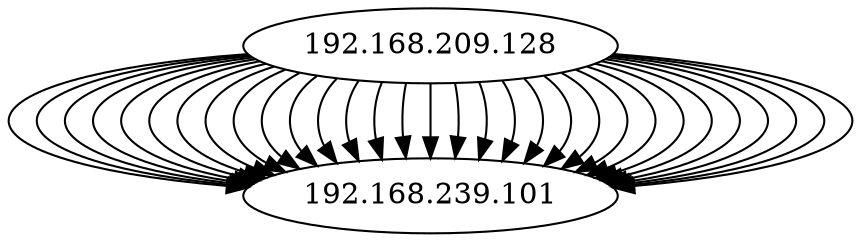 digraph NWTraffic_update {
  "192.168.209.128" [degree=31, in_degree=0, out_degree=31, activity_score=0.96, total_connections=31];
  "192.168.239.101" [degree=31, in_degree=31, out_degree=0, activity_score=0.96, total_connections=31];
  "192.168.209.128" -> "192.168.239.101" [protocol_UNKNOWN=0.00,protocol_TCP=1.00,protocol_UDP=0.00,protocol_ICMP=0.00,timestamp_sin=-0.57,timestamp_cos=-0.82,src_port_type=0.50,dst_port_type=0.00,conn_state_successful=1.00,conn_state_rejected_reset=0.00,conn_state_partial=0.00,conn_state_suspicious=0.00,conn_state_other=0.00,local_orig=1.00,local_resp=1.00,history_length=0.70,orig_bytes=0.76,resp_bytes=0.80,orig_pkts=0.32,resp_pkts=0.32,orig_ip_bytes=0.77,resp_ip_bytes=0.80,service_HTTP=0.00,service_FTP=0.00,service_SSH=0.00,service_DNS=0.00,service_UNKNOWN=1.00  ];
  "192.168.209.128" [degree=31, in_degree=0, out_degree=31, activity_score=0.96, total_connections=31];
  "192.168.239.101" [degree=31, in_degree=31, out_degree=0, activity_score=0.96, total_connections=31];
  "192.168.209.128" -> "192.168.239.101" [protocol_UNKNOWN=0.00,protocol_TCP=1.00,protocol_UDP=0.00,protocol_ICMP=0.00,timestamp_sin=-0.57,timestamp_cos=-0.82,src_port_type=0.50,dst_port_type=0.00,conn_state_successful=1.00,conn_state_rejected_reset=0.00,conn_state_partial=0.00,conn_state_suspicious=0.00,conn_state_other=0.00,local_orig=1.00,local_resp=1.00,history_length=0.60,orig_bytes=0.76,resp_bytes=0.80,orig_pkts=0.32,resp_pkts=0.32,orig_ip_bytes=0.76,resp_ip_bytes=0.80,service_HTTP=0.00,service_FTP=0.00,service_SSH=0.00,service_DNS=0.00,service_UNKNOWN=1.00  ];
  "192.168.209.128" [degree=31, in_degree=0, out_degree=31, activity_score=0.96, total_connections=31];
  "192.168.239.101" [degree=31, in_degree=31, out_degree=0, activity_score=0.96, total_connections=31];
  "192.168.209.128" -> "192.168.239.101" [protocol_UNKNOWN=0.00,protocol_TCP=1.00,protocol_UDP=0.00,protocol_ICMP=0.00,timestamp_sin=-0.57,timestamp_cos=-0.82,src_port_type=0.50,dst_port_type=0.00,conn_state_successful=1.00,conn_state_rejected_reset=0.00,conn_state_partial=0.00,conn_state_suspicious=0.00,conn_state_other=0.00,local_orig=1.00,local_resp=1.00,history_length=0.80,orig_bytes=0.75,resp_bytes=0.80,orig_pkts=0.32,resp_pkts=0.32,orig_ip_bytes=0.76,resp_ip_bytes=0.80,service_HTTP=0.00,service_FTP=0.00,service_SSH=0.00,service_DNS=0.00,service_UNKNOWN=1.00  ];
  "192.168.209.128" [degree=31, in_degree=0, out_degree=31, activity_score=0.96, total_connections=31];
  "192.168.239.101" [degree=31, in_degree=31, out_degree=0, activity_score=0.96, total_connections=31];
  "192.168.209.128" -> "192.168.239.101" [protocol_UNKNOWN=0.00,protocol_TCP=1.00,protocol_UDP=0.00,protocol_ICMP=0.00,timestamp_sin=-0.57,timestamp_cos=-0.82,src_port_type=0.50,dst_port_type=0.00,conn_state_successful=1.00,conn_state_rejected_reset=0.00,conn_state_partial=0.00,conn_state_suspicious=0.00,conn_state_other=0.00,local_orig=1.00,local_resp=1.00,history_length=0.70,orig_bytes=0.76,resp_bytes=0.80,orig_pkts=0.32,resp_pkts=0.32,orig_ip_bytes=0.76,resp_ip_bytes=0.80,service_HTTP=0.00,service_FTP=0.00,service_SSH=0.00,service_DNS=0.00,service_UNKNOWN=1.00  ];
  "192.168.209.128" [degree=31, in_degree=0, out_degree=31, activity_score=0.96, total_connections=31];
  "192.168.239.101" [degree=31, in_degree=31, out_degree=0, activity_score=0.96, total_connections=31];
  "192.168.209.128" -> "192.168.239.101" [protocol_UNKNOWN=0.00,protocol_TCP=1.00,protocol_UDP=0.00,protocol_ICMP=0.00,timestamp_sin=-0.57,timestamp_cos=-0.82,src_port_type=0.50,dst_port_type=0.00,conn_state_successful=1.00,conn_state_rejected_reset=0.00,conn_state_partial=0.00,conn_state_suspicious=0.00,conn_state_other=0.00,local_orig=1.00,local_resp=1.00,history_length=0.80,orig_bytes=0.75,resp_bytes=0.79,orig_pkts=0.32,resp_pkts=0.31,orig_ip_bytes=0.76,resp_ip_bytes=0.80,service_HTTP=0.00,service_FTP=0.00,service_SSH=0.00,service_DNS=0.00,service_UNKNOWN=1.00  ];
  "192.168.209.128" [degree=31, in_degree=0, out_degree=31, activity_score=0.96, total_connections=31];
  "192.168.239.101" [degree=31, in_degree=31, out_degree=0, activity_score=0.96, total_connections=31];
  "192.168.209.128" -> "192.168.239.101" [protocol_UNKNOWN=0.00,protocol_TCP=1.00,protocol_UDP=0.00,protocol_ICMP=0.00,timestamp_sin=-0.57,timestamp_cos=-0.82,src_port_type=0.50,dst_port_type=0.00,conn_state_successful=1.00,conn_state_rejected_reset=0.00,conn_state_partial=0.00,conn_state_suspicious=0.00,conn_state_other=0.00,local_orig=1.00,local_resp=1.00,history_length=0.70,orig_bytes=0.75,resp_bytes=0.80,orig_pkts=0.32,resp_pkts=0.32,orig_ip_bytes=0.76,resp_ip_bytes=0.80,service_HTTP=0.00,service_FTP=0.00,service_SSH=0.00,service_DNS=0.00,service_UNKNOWN=1.00  ];
  "192.168.209.128" [degree=31, in_degree=0, out_degree=31, activity_score=0.96, total_connections=31];
  "192.168.239.101" [degree=31, in_degree=31, out_degree=0, activity_score=0.96, total_connections=31];
  "192.168.209.128" -> "192.168.239.101" [protocol_UNKNOWN=0.00,protocol_TCP=1.00,protocol_UDP=0.00,protocol_ICMP=0.00,timestamp_sin=-0.57,timestamp_cos=-0.82,src_port_type=0.50,dst_port_type=0.00,conn_state_successful=1.00,conn_state_rejected_reset=0.00,conn_state_partial=0.00,conn_state_suspicious=0.00,conn_state_other=0.00,local_orig=1.00,local_resp=1.00,history_length=0.90,orig_bytes=0.75,resp_bytes=0.80,orig_pkts=0.32,resp_pkts=0.32,orig_ip_bytes=0.76,resp_ip_bytes=0.80,service_HTTP=0.00,service_FTP=0.00,service_SSH=0.00,service_DNS=0.00,service_UNKNOWN=1.00  ];
  "192.168.209.128" [degree=31, in_degree=0, out_degree=31, activity_score=0.96, total_connections=31];
  "192.168.239.101" [degree=31, in_degree=31, out_degree=0, activity_score=0.96, total_connections=31];
  "192.168.209.128" -> "192.168.239.101" [protocol_UNKNOWN=0.00,protocol_TCP=1.00,protocol_UDP=0.00,protocol_ICMP=0.00,timestamp_sin=-0.57,timestamp_cos=-0.82,src_port_type=0.50,dst_port_type=0.00,conn_state_successful=1.00,conn_state_rejected_reset=0.00,conn_state_partial=0.00,conn_state_suspicious=0.00,conn_state_other=0.00,local_orig=1.00,local_resp=1.00,history_length=0.80,orig_bytes=0.76,resp_bytes=0.80,orig_pkts=0.32,resp_pkts=0.32,orig_ip_bytes=0.77,resp_ip_bytes=0.81,service_HTTP=0.00,service_FTP=0.00,service_SSH=0.00,service_DNS=0.00,service_UNKNOWN=1.00  ];
  "192.168.209.128" [degree=31, in_degree=0, out_degree=31, activity_score=0.96, total_connections=31];
  "192.168.239.101" [degree=31, in_degree=31, out_degree=0, activity_score=0.96, total_connections=31];
  "192.168.209.128" -> "192.168.239.101" [protocol_UNKNOWN=0.00,protocol_TCP=1.00,protocol_UDP=0.00,protocol_ICMP=0.00,timestamp_sin=-0.57,timestamp_cos=-0.82,src_port_type=0.50,dst_port_type=0.00,conn_state_successful=1.00,conn_state_rejected_reset=0.00,conn_state_partial=0.00,conn_state_suspicious=0.00,conn_state_other=0.00,local_orig=1.00,local_resp=1.00,history_length=1.00,orig_bytes=0.78,resp_bytes=0.82,orig_pkts=0.34,resp_pkts=0.34,orig_ip_bytes=0.79,resp_ip_bytes=0.83,service_HTTP=0.00,service_FTP=0.00,service_SSH=0.00,service_DNS=0.00,service_UNKNOWN=1.00  ];
  "192.168.209.128" [degree=31, in_degree=0, out_degree=31, activity_score=0.96, total_connections=31];
  "192.168.239.101" [degree=31, in_degree=31, out_degree=0, activity_score=0.96, total_connections=31];
  "192.168.209.128" -> "192.168.239.101" [protocol_UNKNOWN=0.00,protocol_TCP=1.00,protocol_UDP=0.00,protocol_ICMP=0.00,timestamp_sin=-0.57,timestamp_cos=-0.82,src_port_type=0.50,dst_port_type=0.00,conn_state_successful=1.00,conn_state_rejected_reset=0.00,conn_state_partial=0.00,conn_state_suspicious=0.00,conn_state_other=0.00,local_orig=1.00,local_resp=1.00,history_length=0.90,orig_bytes=0.78,resp_bytes=0.82,orig_pkts=0.34,resp_pkts=0.34,orig_ip_bytes=0.79,resp_ip_bytes=0.82,service_HTTP=0.00,service_FTP=0.00,service_SSH=0.00,service_DNS=0.00,service_UNKNOWN=1.00  ];
  "192.168.209.128" [degree=31, in_degree=0, out_degree=31, activity_score=0.96, total_connections=31];
  "192.168.239.101" [degree=31, in_degree=31, out_degree=0, activity_score=0.96, total_connections=31];
  "192.168.209.128" -> "192.168.239.101" [protocol_UNKNOWN=0.00,protocol_TCP=1.00,protocol_UDP=0.00,protocol_ICMP=0.00,timestamp_sin=-0.57,timestamp_cos=-0.82,src_port_type=0.50,dst_port_type=0.00,conn_state_successful=1.00,conn_state_rejected_reset=0.00,conn_state_partial=0.00,conn_state_suspicious=0.00,conn_state_other=0.00,local_orig=1.00,local_resp=1.00,history_length=0.90,orig_bytes=0.78,resp_bytes=0.82,orig_pkts=0.34,resp_pkts=0.34,orig_ip_bytes=0.79,resp_ip_bytes=0.83,service_HTTP=0.00,service_FTP=0.00,service_SSH=0.00,service_DNS=0.00,service_UNKNOWN=1.00  ];
  "192.168.209.128" [degree=31, in_degree=0, out_degree=31, activity_score=0.96, total_connections=31];
  "192.168.239.101" [degree=31, in_degree=31, out_degree=0, activity_score=0.96, total_connections=31];
  "192.168.209.128" -> "192.168.239.101" [protocol_UNKNOWN=0.00,protocol_TCP=1.00,protocol_UDP=0.00,protocol_ICMP=0.00,timestamp_sin=-0.57,timestamp_cos=-0.82,src_port_type=0.50,dst_port_type=0.00,conn_state_successful=1.00,conn_state_rejected_reset=0.00,conn_state_partial=0.00,conn_state_suspicious=0.00,conn_state_other=0.00,local_orig=1.00,local_resp=1.00,history_length=1.00,orig_bytes=0.78,resp_bytes=0.82,orig_pkts=0.34,resp_pkts=0.34,orig_ip_bytes=0.79,resp_ip_bytes=0.82,service_HTTP=0.00,service_FTP=0.00,service_SSH=0.00,service_DNS=0.00,service_UNKNOWN=1.00  ];
  "192.168.209.128" [degree=31, in_degree=0, out_degree=31, activity_score=0.96, total_connections=31];
  "192.168.239.101" [degree=31, in_degree=31, out_degree=0, activity_score=0.96, total_connections=31];
  "192.168.209.128" -> "192.168.239.101" [protocol_UNKNOWN=0.00,protocol_TCP=1.00,protocol_UDP=0.00,protocol_ICMP=0.00,timestamp_sin=-0.57,timestamp_cos=-0.82,src_port_type=0.50,dst_port_type=0.00,conn_state_successful=1.00,conn_state_rejected_reset=0.00,conn_state_partial=0.00,conn_state_suspicious=0.00,conn_state_other=0.00,local_orig=1.00,local_resp=1.00,history_length=0.90,orig_bytes=0.78,resp_bytes=0.82,orig_pkts=0.34,resp_pkts=0.34,orig_ip_bytes=0.79,resp_ip_bytes=0.82,service_HTTP=0.00,service_FTP=0.00,service_SSH=0.00,service_DNS=0.00,service_UNKNOWN=1.00  ];
  "192.168.209.128" [degree=31, in_degree=0, out_degree=31, activity_score=0.96, total_connections=31];
  "192.168.239.101" [degree=31, in_degree=31, out_degree=0, activity_score=0.96, total_connections=31];
  "192.168.209.128" -> "192.168.239.101" [protocol_UNKNOWN=0.00,protocol_TCP=1.00,protocol_UDP=0.00,protocol_ICMP=0.00,timestamp_sin=-0.57,timestamp_cos=-0.82,src_port_type=0.50,dst_port_type=0.00,conn_state_successful=1.00,conn_state_rejected_reset=0.00,conn_state_partial=0.00,conn_state_suspicious=0.00,conn_state_other=0.00,local_orig=1.00,local_resp=1.00,history_length=0.90,orig_bytes=0.78,resp_bytes=0.82,orig_pkts=0.34,resp_pkts=0.34,orig_ip_bytes=0.79,resp_ip_bytes=0.82,service_HTTP=0.00,service_FTP=0.00,service_SSH=0.00,service_DNS=0.00,service_UNKNOWN=1.00  ];
  "192.168.209.128" [degree=31, in_degree=0, out_degree=31, activity_score=0.96, total_connections=31];
  "192.168.239.101" [degree=31, in_degree=31, out_degree=0, activity_score=0.96, total_connections=31];
  "192.168.209.128" -> "192.168.239.101" [protocol_UNKNOWN=0.00,protocol_TCP=1.00,protocol_UDP=0.00,protocol_ICMP=0.00,timestamp_sin=-0.57,timestamp_cos=-0.82,src_port_type=0.50,dst_port_type=0.00,conn_state_successful=1.00,conn_state_rejected_reset=0.00,conn_state_partial=0.00,conn_state_suspicious=0.00,conn_state_other=0.00,local_orig=1.00,local_resp=1.00,history_length=1.00,orig_bytes=0.78,resp_bytes=0.82,orig_pkts=0.34,resp_pkts=0.34,orig_ip_bytes=0.79,resp_ip_bytes=0.83,service_HTTP=0.00,service_FTP=0.00,service_SSH=0.00,service_DNS=0.00,service_UNKNOWN=1.00  ];
  "192.168.209.128" [degree=31, in_degree=0, out_degree=31, activity_score=0.96, total_connections=31];
  "192.168.239.101" [degree=31, in_degree=31, out_degree=0, activity_score=0.96, total_connections=31];
  "192.168.209.128" -> "192.168.239.101" [protocol_UNKNOWN=0.00,protocol_TCP=1.00,protocol_UDP=0.00,protocol_ICMP=0.00,timestamp_sin=-0.57,timestamp_cos=-0.82,src_port_type=0.50,dst_port_type=0.00,conn_state_successful=1.00,conn_state_rejected_reset=0.00,conn_state_partial=0.00,conn_state_suspicious=0.00,conn_state_other=0.00,local_orig=1.00,local_resp=1.00,history_length=1.10,orig_bytes=0.78,resp_bytes=0.82,orig_pkts=0.34,resp_pkts=0.34,orig_ip_bytes=0.79,resp_ip_bytes=0.82,service_HTTP=0.00,service_FTP=0.00,service_SSH=0.00,service_DNS=0.00,service_UNKNOWN=1.00  ];
  "192.168.209.128" [degree=31, in_degree=0, out_degree=31, activity_score=0.96, total_connections=31];
  "192.168.239.101" [degree=31, in_degree=31, out_degree=0, activity_score=0.96, total_connections=31];
  "192.168.209.128" -> "192.168.239.101" [protocol_UNKNOWN=0.00,protocol_TCP=1.00,protocol_UDP=0.00,protocol_ICMP=0.00,timestamp_sin=-0.57,timestamp_cos=-0.82,src_port_type=0.50,dst_port_type=0.00,conn_state_successful=1.00,conn_state_rejected_reset=0.00,conn_state_partial=0.00,conn_state_suspicious=0.00,conn_state_other=0.00,local_orig=1.00,local_resp=1.00,history_length=0.90,orig_bytes=0.78,resp_bytes=0.82,orig_pkts=0.34,resp_pkts=0.34,orig_ip_bytes=0.79,resp_ip_bytes=0.82,service_HTTP=0.00,service_FTP=0.00,service_SSH=0.00,service_DNS=0.00,service_UNKNOWN=1.00  ];
  "192.168.209.128" [degree=31, in_degree=0, out_degree=31, activity_score=0.96, total_connections=31];
  "192.168.239.101" [degree=31, in_degree=31, out_degree=0, activity_score=0.96, total_connections=31];
  "192.168.209.128" -> "192.168.239.101" [protocol_UNKNOWN=0.00,protocol_TCP=1.00,protocol_UDP=0.00,protocol_ICMP=0.00,timestamp_sin=-0.57,timestamp_cos=-0.82,src_port_type=0.50,dst_port_type=0.00,conn_state_successful=1.00,conn_state_rejected_reset=0.00,conn_state_partial=0.00,conn_state_suspicious=0.00,conn_state_other=0.00,local_orig=1.00,local_resp=1.00,history_length=0.90,orig_bytes=0.78,resp_bytes=0.82,orig_pkts=0.34,resp_pkts=0.34,orig_ip_bytes=0.79,resp_ip_bytes=0.83,service_HTTP=0.00,service_FTP=0.00,service_SSH=0.00,service_DNS=0.00,service_UNKNOWN=1.00  ];
  "192.168.209.128" [degree=31, in_degree=0, out_degree=31, activity_score=0.96, total_connections=31];
  "192.168.239.101" [degree=31, in_degree=31, out_degree=0, activity_score=0.96, total_connections=31];
  "192.168.209.128" -> "192.168.239.101" [protocol_UNKNOWN=0.00,protocol_TCP=1.00,protocol_UDP=0.00,protocol_ICMP=0.00,timestamp_sin=-0.57,timestamp_cos=-0.82,src_port_type=0.50,dst_port_type=0.00,conn_state_successful=1.00,conn_state_rejected_reset=0.00,conn_state_partial=0.00,conn_state_suspicious=0.00,conn_state_other=0.00,local_orig=1.00,local_resp=1.00,history_length=0.90,orig_bytes=0.78,resp_bytes=0.82,orig_pkts=0.34,resp_pkts=0.34,orig_ip_bytes=0.79,resp_ip_bytes=0.83,service_HTTP=0.00,service_FTP=0.00,service_SSH=0.00,service_DNS=0.00,service_UNKNOWN=1.00  ];
  "192.168.209.128" [degree=31, in_degree=0, out_degree=31, activity_score=0.96, total_connections=31];
  "192.168.239.101" [degree=31, in_degree=31, out_degree=0, activity_score=0.96, total_connections=31];
  "192.168.209.128" -> "192.168.239.101" [protocol_UNKNOWN=0.00,protocol_TCP=1.00,protocol_UDP=0.00,protocol_ICMP=0.00,timestamp_sin=-0.57,timestamp_cos=-0.82,src_port_type=0.50,dst_port_type=0.00,conn_state_successful=1.00,conn_state_rejected_reset=0.00,conn_state_partial=0.00,conn_state_suspicious=0.00,conn_state_other=0.00,local_orig=1.00,local_resp=1.00,history_length=0.90,orig_bytes=0.78,resp_bytes=0.82,orig_pkts=0.34,resp_pkts=0.34,orig_ip_bytes=0.79,resp_ip_bytes=0.83,service_HTTP=0.00,service_FTP=0.00,service_SSH=0.00,service_DNS=0.00,service_UNKNOWN=1.00  ];
  "192.168.209.128" [degree=31, in_degree=0, out_degree=31, activity_score=0.96, total_connections=31];
  "192.168.239.101" [degree=31, in_degree=31, out_degree=0, activity_score=0.96, total_connections=31];
  "192.168.209.128" -> "192.168.239.101" [protocol_UNKNOWN=0.00,protocol_TCP=1.00,protocol_UDP=0.00,protocol_ICMP=0.00,timestamp_sin=-0.57,timestamp_cos=-0.82,src_port_type=0.50,dst_port_type=0.00,conn_state_successful=1.00,conn_state_rejected_reset=0.00,conn_state_partial=0.00,conn_state_suspicious=0.00,conn_state_other=0.00,local_orig=1.00,local_resp=1.00,history_length=0.90,orig_bytes=0.78,resp_bytes=0.82,orig_pkts=0.34,resp_pkts=0.34,orig_ip_bytes=0.79,resp_ip_bytes=0.82,service_HTTP=0.00,service_FTP=0.00,service_SSH=0.00,service_DNS=0.00,service_UNKNOWN=1.00  ];
  "192.168.209.128" [degree=31, in_degree=0, out_degree=31, activity_score=0.96, total_connections=31];
  "192.168.239.101" [degree=31, in_degree=31, out_degree=0, activity_score=0.96, total_connections=31];
  "192.168.209.128" -> "192.168.239.101" [protocol_UNKNOWN=0.00,protocol_TCP=1.00,protocol_UDP=0.00,protocol_ICMP=0.00,timestamp_sin=-0.57,timestamp_cos=-0.82,src_port_type=0.50,dst_port_type=0.00,conn_state_successful=1.00,conn_state_rejected_reset=0.00,conn_state_partial=0.00,conn_state_suspicious=0.00,conn_state_other=0.00,local_orig=1.00,local_resp=1.00,history_length=1.00,orig_bytes=0.78,resp_bytes=0.82,orig_pkts=0.34,resp_pkts=0.35,orig_ip_bytes=0.79,resp_ip_bytes=0.83,service_HTTP=0.00,service_FTP=0.00,service_SSH=0.00,service_DNS=0.00,service_UNKNOWN=1.00  ];
  "192.168.209.128" [degree=31, in_degree=0, out_degree=31, activity_score=0.96, total_connections=31];
  "192.168.239.101" [degree=31, in_degree=31, out_degree=0, activity_score=0.96, total_connections=31];
  "192.168.209.128" -> "192.168.239.101" [protocol_UNKNOWN=0.00,protocol_TCP=1.00,protocol_UDP=0.00,protocol_ICMP=0.00,timestamp_sin=-0.57,timestamp_cos=-0.82,src_port_type=0.50,dst_port_type=0.00,conn_state_successful=1.00,conn_state_rejected_reset=0.00,conn_state_partial=0.00,conn_state_suspicious=0.00,conn_state_other=0.00,local_orig=1.00,local_resp=1.00,history_length=0.90,orig_bytes=0.78,resp_bytes=0.82,orig_pkts=0.34,resp_pkts=0.34,orig_ip_bytes=0.79,resp_ip_bytes=0.83,service_HTTP=0.00,service_FTP=0.00,service_SSH=0.00,service_DNS=0.00,service_UNKNOWN=1.00  ];
  "192.168.209.128" [degree=31, in_degree=0, out_degree=31, activity_score=0.96, total_connections=31];
  "192.168.239.101" [degree=31, in_degree=31, out_degree=0, activity_score=0.96, total_connections=31];
  "192.168.209.128" -> "192.168.239.101" [protocol_UNKNOWN=0.00,protocol_TCP=1.00,protocol_UDP=0.00,protocol_ICMP=0.00,timestamp_sin=-0.57,timestamp_cos=-0.82,src_port_type=0.50,dst_port_type=0.00,conn_state_successful=1.00,conn_state_rejected_reset=0.00,conn_state_partial=0.00,conn_state_suspicious=0.00,conn_state_other=0.00,local_orig=1.00,local_resp=1.00,history_length=0.90,orig_bytes=0.78,resp_bytes=0.82,orig_pkts=0.34,resp_pkts=0.34,orig_ip_bytes=0.79,resp_ip_bytes=0.82,service_HTTP=0.00,service_FTP=0.00,service_SSH=0.00,service_DNS=0.00,service_UNKNOWN=1.00  ];
  "192.168.209.128" [degree=31, in_degree=0, out_degree=31, activity_score=0.96, total_connections=31];
  "192.168.239.101" [degree=31, in_degree=31, out_degree=0, activity_score=0.96, total_connections=31];
  "192.168.209.128" -> "192.168.239.101" [protocol_UNKNOWN=0.00,protocol_TCP=1.00,protocol_UDP=0.00,protocol_ICMP=0.00,timestamp_sin=-0.57,timestamp_cos=-0.82,src_port_type=0.50,dst_port_type=0.00,conn_state_successful=1.00,conn_state_rejected_reset=0.00,conn_state_partial=0.00,conn_state_suspicious=0.00,conn_state_other=0.00,local_orig=1.00,local_resp=1.00,history_length=1.10,orig_bytes=0.78,resp_bytes=0.82,orig_pkts=0.34,resp_pkts=0.34,orig_ip_bytes=0.79,resp_ip_bytes=0.82,service_HTTP=0.00,service_FTP=0.00,service_SSH=0.00,service_DNS=0.00,service_UNKNOWN=1.00  ];
  "192.168.209.128" [degree=31, in_degree=0, out_degree=31, activity_score=0.96, total_connections=31];
  "192.168.239.101" [degree=31, in_degree=31, out_degree=0, activity_score=0.96, total_connections=31];
  "192.168.209.128" -> "192.168.239.101" [protocol_UNKNOWN=0.00,protocol_TCP=1.00,protocol_UDP=0.00,protocol_ICMP=0.00,timestamp_sin=-0.57,timestamp_cos=-0.82,src_port_type=0.50,dst_port_type=0.00,conn_state_successful=1.00,conn_state_rejected_reset=0.00,conn_state_partial=0.00,conn_state_suspicious=0.00,conn_state_other=0.00,local_orig=1.00,local_resp=1.00,history_length=0.90,orig_bytes=0.78,resp_bytes=0.82,orig_pkts=0.34,resp_pkts=0.34,orig_ip_bytes=0.79,resp_ip_bytes=0.82,service_HTTP=0.00,service_FTP=0.00,service_SSH=0.00,service_DNS=0.00,service_UNKNOWN=1.00  ];
  "192.168.209.128" [degree=31, in_degree=0, out_degree=31, activity_score=0.96, total_connections=31];
  "192.168.239.101" [degree=31, in_degree=31, out_degree=0, activity_score=0.96, total_connections=31];
  "192.168.209.128" -> "192.168.239.101" [protocol_UNKNOWN=0.00,protocol_TCP=1.00,protocol_UDP=0.00,protocol_ICMP=0.00,timestamp_sin=-0.57,timestamp_cos=-0.82,src_port_type=0.50,dst_port_type=0.00,conn_state_successful=1.00,conn_state_rejected_reset=0.00,conn_state_partial=0.00,conn_state_suspicious=0.00,conn_state_other=0.00,local_orig=1.00,local_resp=1.00,history_length=0.90,orig_bytes=0.78,resp_bytes=0.82,orig_pkts=0.34,resp_pkts=0.34,orig_ip_bytes=0.79,resp_ip_bytes=0.82,service_HTTP=0.00,service_FTP=0.00,service_SSH=0.00,service_DNS=0.00,service_UNKNOWN=1.00  ];
  "192.168.209.128" [degree=31, in_degree=0, out_degree=31, activity_score=0.96, total_connections=31];
  "192.168.239.101" [degree=31, in_degree=31, out_degree=0, activity_score=0.96, total_connections=31];
  "192.168.209.128" -> "192.168.239.101" [protocol_UNKNOWN=0.00,protocol_TCP=1.00,protocol_UDP=0.00,protocol_ICMP=0.00,timestamp_sin=-0.57,timestamp_cos=-0.82,src_port_type=0.50,dst_port_type=0.00,conn_state_successful=1.00,conn_state_rejected_reset=0.00,conn_state_partial=0.00,conn_state_suspicious=0.00,conn_state_other=0.00,local_orig=1.00,local_resp=1.00,history_length=0.90,orig_bytes=0.78,resp_bytes=0.82,orig_pkts=0.34,resp_pkts=0.34,orig_ip_bytes=0.79,resp_ip_bytes=0.83,service_HTTP=0.00,service_FTP=0.00,service_SSH=0.00,service_DNS=0.00,service_UNKNOWN=1.00  ];
  "192.168.209.128" [degree=31, in_degree=0, out_degree=31, activity_score=0.96, total_connections=31];
  "192.168.239.101" [degree=31, in_degree=31, out_degree=0, activity_score=0.96, total_connections=31];
  "192.168.209.128" -> "192.168.239.101" [protocol_UNKNOWN=0.00,protocol_TCP=1.00,protocol_UDP=0.00,protocol_ICMP=0.00,timestamp_sin=-0.57,timestamp_cos=-0.82,src_port_type=0.50,dst_port_type=0.00,conn_state_successful=1.00,conn_state_rejected_reset=0.00,conn_state_partial=0.00,conn_state_suspicious=0.00,conn_state_other=0.00,local_orig=1.00,local_resp=1.00,history_length=0.90,orig_bytes=0.78,resp_bytes=0.82,orig_pkts=0.34,resp_pkts=0.34,orig_ip_bytes=0.79,resp_ip_bytes=0.83,service_HTTP=0.00,service_FTP=0.00,service_SSH=0.00,service_DNS=0.00,service_UNKNOWN=1.00  ];
  "192.168.209.128" [degree=31, in_degree=0, out_degree=31, activity_score=0.96, total_connections=31];
  "192.168.239.101" [degree=31, in_degree=31, out_degree=0, activity_score=0.96, total_connections=31];
  "192.168.209.128" -> "192.168.239.101" [protocol_UNKNOWN=0.00,protocol_TCP=1.00,protocol_UDP=0.00,protocol_ICMP=0.00,timestamp_sin=-0.57,timestamp_cos=-0.82,src_port_type=0.50,dst_port_type=0.00,conn_state_successful=1.00,conn_state_rejected_reset=0.00,conn_state_partial=0.00,conn_state_suspicious=0.00,conn_state_other=0.00,local_orig=1.00,local_resp=1.00,history_length=0.90,orig_bytes=0.78,resp_bytes=0.82,orig_pkts=0.34,resp_pkts=0.34,orig_ip_bytes=0.79,resp_ip_bytes=0.83,service_HTTP=0.00,service_FTP=0.00,service_SSH=0.00,service_DNS=0.00,service_UNKNOWN=1.00  ];
  "192.168.209.128" [degree=31, in_degree=0, out_degree=31, activity_score=0.96, total_connections=31];
  "192.168.239.101" [degree=31, in_degree=31, out_degree=0, activity_score=0.96, total_connections=31];
  "192.168.209.128" -> "192.168.239.101" [protocol_UNKNOWN=0.00,protocol_TCP=1.00,protocol_UDP=0.00,protocol_ICMP=0.00,timestamp_sin=-0.57,timestamp_cos=-0.82,src_port_type=0.50,dst_port_type=0.00,conn_state_successful=1.00,conn_state_rejected_reset=0.00,conn_state_partial=0.00,conn_state_suspicious=0.00,conn_state_other=0.00,local_orig=1.00,local_resp=1.00,history_length=0.90,orig_bytes=0.78,resp_bytes=0.82,orig_pkts=0.34,resp_pkts=0.34,orig_ip_bytes=0.79,resp_ip_bytes=0.82,service_HTTP=0.00,service_FTP=0.00,service_SSH=0.00,service_DNS=0.00,service_UNKNOWN=1.00  ];
}
